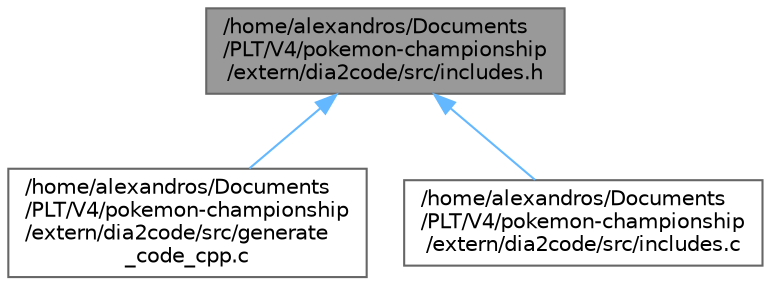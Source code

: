 digraph "/home/alexandros/Documents/PLT/V4/pokemon-championship/extern/dia2code/src/includes.h"
{
 // LATEX_PDF_SIZE
  bgcolor="transparent";
  edge [fontname=Helvetica,fontsize=10,labelfontname=Helvetica,labelfontsize=10];
  node [fontname=Helvetica,fontsize=10,shape=box,height=0.2,width=0.4];
  Node1 [label="/home/alexandros/Documents\l/PLT/V4/pokemon-championship\l/extern/dia2code/src/includes.h",height=0.2,width=0.4,color="gray40", fillcolor="grey60", style="filled", fontcolor="black",tooltip=" "];
  Node1 -> Node2 [dir="back",color="steelblue1",style="solid"];
  Node2 [label="/home/alexandros/Documents\l/PLT/V4/pokemon-championship\l/extern/dia2code/src/generate\l_code_cpp.c",height=0.2,width=0.4,color="grey40", fillcolor="white", style="filled",URL="$generate__code__cpp_8c.html",tooltip=" "];
  Node1 -> Node3 [dir="back",color="steelblue1",style="solid"];
  Node3 [label="/home/alexandros/Documents\l/PLT/V4/pokemon-championship\l/extern/dia2code/src/includes.c",height=0.2,width=0.4,color="grey40", fillcolor="white", style="filled",URL="$includes_8c.html",tooltip=" "];
}
